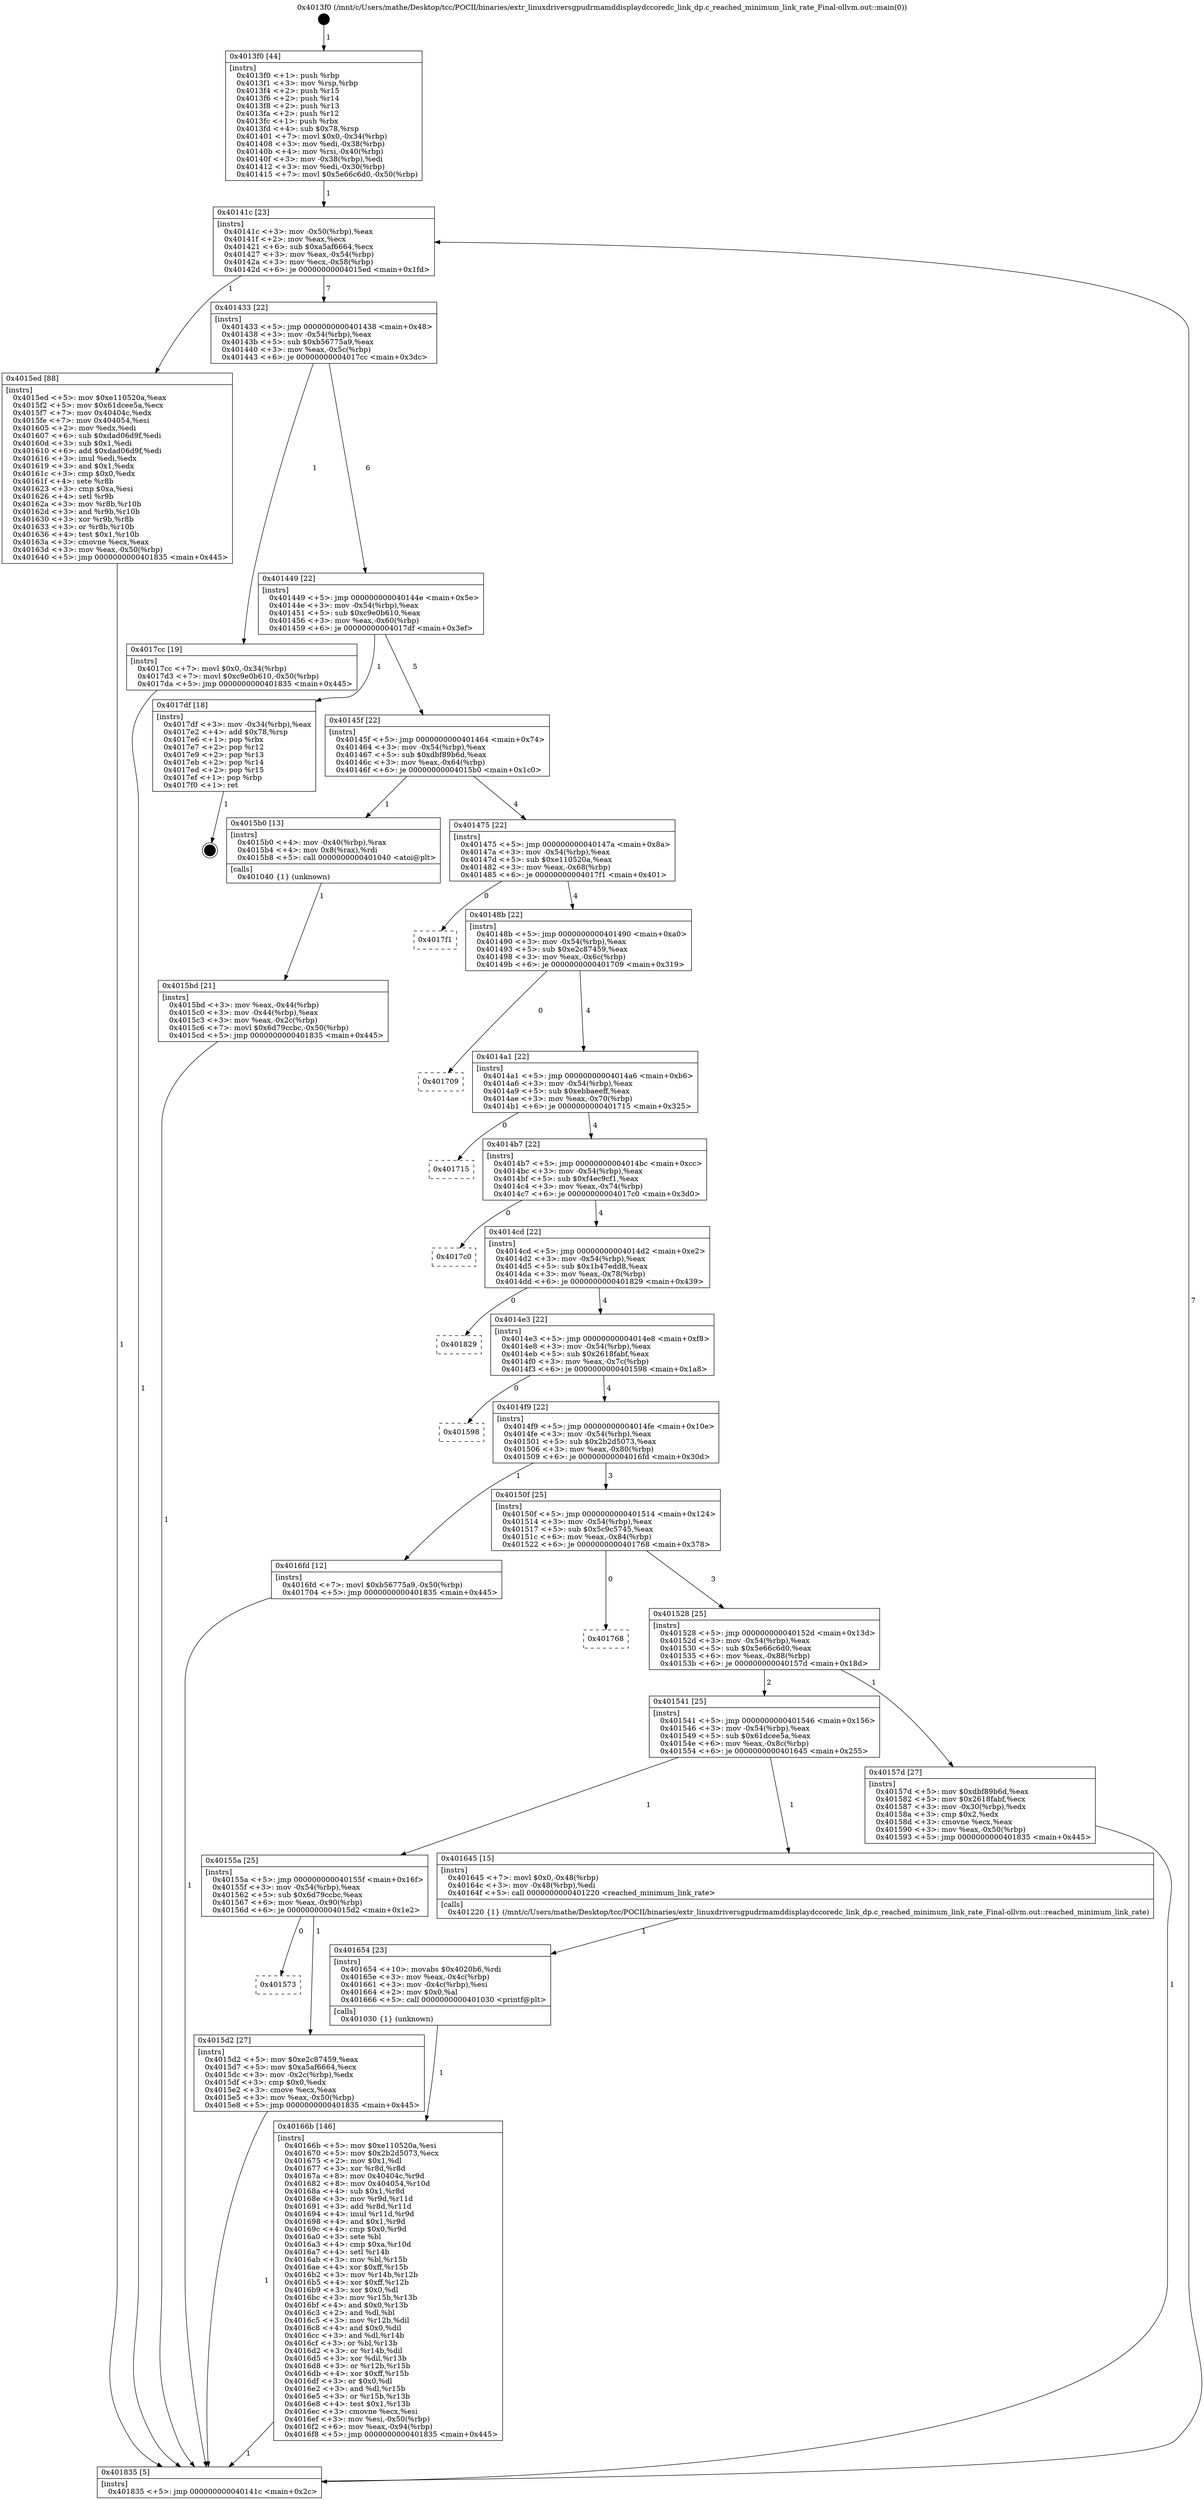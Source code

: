 digraph "0x4013f0" {
  label = "0x4013f0 (/mnt/c/Users/mathe/Desktop/tcc/POCII/binaries/extr_linuxdriversgpudrmamddisplaydccoredc_link_dp.c_reached_minimum_link_rate_Final-ollvm.out::main(0))"
  labelloc = "t"
  node[shape=record]

  Entry [label="",width=0.3,height=0.3,shape=circle,fillcolor=black,style=filled]
  "0x40141c" [label="{
     0x40141c [23]\l
     | [instrs]\l
     &nbsp;&nbsp;0x40141c \<+3\>: mov -0x50(%rbp),%eax\l
     &nbsp;&nbsp;0x40141f \<+2\>: mov %eax,%ecx\l
     &nbsp;&nbsp;0x401421 \<+6\>: sub $0xa5af6664,%ecx\l
     &nbsp;&nbsp;0x401427 \<+3\>: mov %eax,-0x54(%rbp)\l
     &nbsp;&nbsp;0x40142a \<+3\>: mov %ecx,-0x58(%rbp)\l
     &nbsp;&nbsp;0x40142d \<+6\>: je 00000000004015ed \<main+0x1fd\>\l
  }"]
  "0x4015ed" [label="{
     0x4015ed [88]\l
     | [instrs]\l
     &nbsp;&nbsp;0x4015ed \<+5\>: mov $0xe110520a,%eax\l
     &nbsp;&nbsp;0x4015f2 \<+5\>: mov $0x61dcee5a,%ecx\l
     &nbsp;&nbsp;0x4015f7 \<+7\>: mov 0x40404c,%edx\l
     &nbsp;&nbsp;0x4015fe \<+7\>: mov 0x404054,%esi\l
     &nbsp;&nbsp;0x401605 \<+2\>: mov %edx,%edi\l
     &nbsp;&nbsp;0x401607 \<+6\>: sub $0xdad06d9f,%edi\l
     &nbsp;&nbsp;0x40160d \<+3\>: sub $0x1,%edi\l
     &nbsp;&nbsp;0x401610 \<+6\>: add $0xdad06d9f,%edi\l
     &nbsp;&nbsp;0x401616 \<+3\>: imul %edi,%edx\l
     &nbsp;&nbsp;0x401619 \<+3\>: and $0x1,%edx\l
     &nbsp;&nbsp;0x40161c \<+3\>: cmp $0x0,%edx\l
     &nbsp;&nbsp;0x40161f \<+4\>: sete %r8b\l
     &nbsp;&nbsp;0x401623 \<+3\>: cmp $0xa,%esi\l
     &nbsp;&nbsp;0x401626 \<+4\>: setl %r9b\l
     &nbsp;&nbsp;0x40162a \<+3\>: mov %r8b,%r10b\l
     &nbsp;&nbsp;0x40162d \<+3\>: and %r9b,%r10b\l
     &nbsp;&nbsp;0x401630 \<+3\>: xor %r9b,%r8b\l
     &nbsp;&nbsp;0x401633 \<+3\>: or %r8b,%r10b\l
     &nbsp;&nbsp;0x401636 \<+4\>: test $0x1,%r10b\l
     &nbsp;&nbsp;0x40163a \<+3\>: cmovne %ecx,%eax\l
     &nbsp;&nbsp;0x40163d \<+3\>: mov %eax,-0x50(%rbp)\l
     &nbsp;&nbsp;0x401640 \<+5\>: jmp 0000000000401835 \<main+0x445\>\l
  }"]
  "0x401433" [label="{
     0x401433 [22]\l
     | [instrs]\l
     &nbsp;&nbsp;0x401433 \<+5\>: jmp 0000000000401438 \<main+0x48\>\l
     &nbsp;&nbsp;0x401438 \<+3\>: mov -0x54(%rbp),%eax\l
     &nbsp;&nbsp;0x40143b \<+5\>: sub $0xb56775a9,%eax\l
     &nbsp;&nbsp;0x401440 \<+3\>: mov %eax,-0x5c(%rbp)\l
     &nbsp;&nbsp;0x401443 \<+6\>: je 00000000004017cc \<main+0x3dc\>\l
  }"]
  Exit [label="",width=0.3,height=0.3,shape=circle,fillcolor=black,style=filled,peripheries=2]
  "0x4017cc" [label="{
     0x4017cc [19]\l
     | [instrs]\l
     &nbsp;&nbsp;0x4017cc \<+7\>: movl $0x0,-0x34(%rbp)\l
     &nbsp;&nbsp;0x4017d3 \<+7\>: movl $0xc9e0b610,-0x50(%rbp)\l
     &nbsp;&nbsp;0x4017da \<+5\>: jmp 0000000000401835 \<main+0x445\>\l
  }"]
  "0x401449" [label="{
     0x401449 [22]\l
     | [instrs]\l
     &nbsp;&nbsp;0x401449 \<+5\>: jmp 000000000040144e \<main+0x5e\>\l
     &nbsp;&nbsp;0x40144e \<+3\>: mov -0x54(%rbp),%eax\l
     &nbsp;&nbsp;0x401451 \<+5\>: sub $0xc9e0b610,%eax\l
     &nbsp;&nbsp;0x401456 \<+3\>: mov %eax,-0x60(%rbp)\l
     &nbsp;&nbsp;0x401459 \<+6\>: je 00000000004017df \<main+0x3ef\>\l
  }"]
  "0x40166b" [label="{
     0x40166b [146]\l
     | [instrs]\l
     &nbsp;&nbsp;0x40166b \<+5\>: mov $0xe110520a,%esi\l
     &nbsp;&nbsp;0x401670 \<+5\>: mov $0x2b2d5073,%ecx\l
     &nbsp;&nbsp;0x401675 \<+2\>: mov $0x1,%dl\l
     &nbsp;&nbsp;0x401677 \<+3\>: xor %r8d,%r8d\l
     &nbsp;&nbsp;0x40167a \<+8\>: mov 0x40404c,%r9d\l
     &nbsp;&nbsp;0x401682 \<+8\>: mov 0x404054,%r10d\l
     &nbsp;&nbsp;0x40168a \<+4\>: sub $0x1,%r8d\l
     &nbsp;&nbsp;0x40168e \<+3\>: mov %r9d,%r11d\l
     &nbsp;&nbsp;0x401691 \<+3\>: add %r8d,%r11d\l
     &nbsp;&nbsp;0x401694 \<+4\>: imul %r11d,%r9d\l
     &nbsp;&nbsp;0x401698 \<+4\>: and $0x1,%r9d\l
     &nbsp;&nbsp;0x40169c \<+4\>: cmp $0x0,%r9d\l
     &nbsp;&nbsp;0x4016a0 \<+3\>: sete %bl\l
     &nbsp;&nbsp;0x4016a3 \<+4\>: cmp $0xa,%r10d\l
     &nbsp;&nbsp;0x4016a7 \<+4\>: setl %r14b\l
     &nbsp;&nbsp;0x4016ab \<+3\>: mov %bl,%r15b\l
     &nbsp;&nbsp;0x4016ae \<+4\>: xor $0xff,%r15b\l
     &nbsp;&nbsp;0x4016b2 \<+3\>: mov %r14b,%r12b\l
     &nbsp;&nbsp;0x4016b5 \<+4\>: xor $0xff,%r12b\l
     &nbsp;&nbsp;0x4016b9 \<+3\>: xor $0x0,%dl\l
     &nbsp;&nbsp;0x4016bc \<+3\>: mov %r15b,%r13b\l
     &nbsp;&nbsp;0x4016bf \<+4\>: and $0x0,%r13b\l
     &nbsp;&nbsp;0x4016c3 \<+2\>: and %dl,%bl\l
     &nbsp;&nbsp;0x4016c5 \<+3\>: mov %r12b,%dil\l
     &nbsp;&nbsp;0x4016c8 \<+4\>: and $0x0,%dil\l
     &nbsp;&nbsp;0x4016cc \<+3\>: and %dl,%r14b\l
     &nbsp;&nbsp;0x4016cf \<+3\>: or %bl,%r13b\l
     &nbsp;&nbsp;0x4016d2 \<+3\>: or %r14b,%dil\l
     &nbsp;&nbsp;0x4016d5 \<+3\>: xor %dil,%r13b\l
     &nbsp;&nbsp;0x4016d8 \<+3\>: or %r12b,%r15b\l
     &nbsp;&nbsp;0x4016db \<+4\>: xor $0xff,%r15b\l
     &nbsp;&nbsp;0x4016df \<+3\>: or $0x0,%dl\l
     &nbsp;&nbsp;0x4016e2 \<+3\>: and %dl,%r15b\l
     &nbsp;&nbsp;0x4016e5 \<+3\>: or %r15b,%r13b\l
     &nbsp;&nbsp;0x4016e8 \<+4\>: test $0x1,%r13b\l
     &nbsp;&nbsp;0x4016ec \<+3\>: cmovne %ecx,%esi\l
     &nbsp;&nbsp;0x4016ef \<+3\>: mov %esi,-0x50(%rbp)\l
     &nbsp;&nbsp;0x4016f2 \<+6\>: mov %eax,-0x94(%rbp)\l
     &nbsp;&nbsp;0x4016f8 \<+5\>: jmp 0000000000401835 \<main+0x445\>\l
  }"]
  "0x4017df" [label="{
     0x4017df [18]\l
     | [instrs]\l
     &nbsp;&nbsp;0x4017df \<+3\>: mov -0x34(%rbp),%eax\l
     &nbsp;&nbsp;0x4017e2 \<+4\>: add $0x78,%rsp\l
     &nbsp;&nbsp;0x4017e6 \<+1\>: pop %rbx\l
     &nbsp;&nbsp;0x4017e7 \<+2\>: pop %r12\l
     &nbsp;&nbsp;0x4017e9 \<+2\>: pop %r13\l
     &nbsp;&nbsp;0x4017eb \<+2\>: pop %r14\l
     &nbsp;&nbsp;0x4017ed \<+2\>: pop %r15\l
     &nbsp;&nbsp;0x4017ef \<+1\>: pop %rbp\l
     &nbsp;&nbsp;0x4017f0 \<+1\>: ret\l
  }"]
  "0x40145f" [label="{
     0x40145f [22]\l
     | [instrs]\l
     &nbsp;&nbsp;0x40145f \<+5\>: jmp 0000000000401464 \<main+0x74\>\l
     &nbsp;&nbsp;0x401464 \<+3\>: mov -0x54(%rbp),%eax\l
     &nbsp;&nbsp;0x401467 \<+5\>: sub $0xdbf89b6d,%eax\l
     &nbsp;&nbsp;0x40146c \<+3\>: mov %eax,-0x64(%rbp)\l
     &nbsp;&nbsp;0x40146f \<+6\>: je 00000000004015b0 \<main+0x1c0\>\l
  }"]
  "0x401654" [label="{
     0x401654 [23]\l
     | [instrs]\l
     &nbsp;&nbsp;0x401654 \<+10\>: movabs $0x4020b6,%rdi\l
     &nbsp;&nbsp;0x40165e \<+3\>: mov %eax,-0x4c(%rbp)\l
     &nbsp;&nbsp;0x401661 \<+3\>: mov -0x4c(%rbp),%esi\l
     &nbsp;&nbsp;0x401664 \<+2\>: mov $0x0,%al\l
     &nbsp;&nbsp;0x401666 \<+5\>: call 0000000000401030 \<printf@plt\>\l
     | [calls]\l
     &nbsp;&nbsp;0x401030 \{1\} (unknown)\l
  }"]
  "0x4015b0" [label="{
     0x4015b0 [13]\l
     | [instrs]\l
     &nbsp;&nbsp;0x4015b0 \<+4\>: mov -0x40(%rbp),%rax\l
     &nbsp;&nbsp;0x4015b4 \<+4\>: mov 0x8(%rax),%rdi\l
     &nbsp;&nbsp;0x4015b8 \<+5\>: call 0000000000401040 \<atoi@plt\>\l
     | [calls]\l
     &nbsp;&nbsp;0x401040 \{1\} (unknown)\l
  }"]
  "0x401475" [label="{
     0x401475 [22]\l
     | [instrs]\l
     &nbsp;&nbsp;0x401475 \<+5\>: jmp 000000000040147a \<main+0x8a\>\l
     &nbsp;&nbsp;0x40147a \<+3\>: mov -0x54(%rbp),%eax\l
     &nbsp;&nbsp;0x40147d \<+5\>: sub $0xe110520a,%eax\l
     &nbsp;&nbsp;0x401482 \<+3\>: mov %eax,-0x68(%rbp)\l
     &nbsp;&nbsp;0x401485 \<+6\>: je 00000000004017f1 \<main+0x401\>\l
  }"]
  "0x401573" [label="{
     0x401573\l
  }", style=dashed]
  "0x4017f1" [label="{
     0x4017f1\l
  }", style=dashed]
  "0x40148b" [label="{
     0x40148b [22]\l
     | [instrs]\l
     &nbsp;&nbsp;0x40148b \<+5\>: jmp 0000000000401490 \<main+0xa0\>\l
     &nbsp;&nbsp;0x401490 \<+3\>: mov -0x54(%rbp),%eax\l
     &nbsp;&nbsp;0x401493 \<+5\>: sub $0xe2c87459,%eax\l
     &nbsp;&nbsp;0x401498 \<+3\>: mov %eax,-0x6c(%rbp)\l
     &nbsp;&nbsp;0x40149b \<+6\>: je 0000000000401709 \<main+0x319\>\l
  }"]
  "0x4015d2" [label="{
     0x4015d2 [27]\l
     | [instrs]\l
     &nbsp;&nbsp;0x4015d2 \<+5\>: mov $0xe2c87459,%eax\l
     &nbsp;&nbsp;0x4015d7 \<+5\>: mov $0xa5af6664,%ecx\l
     &nbsp;&nbsp;0x4015dc \<+3\>: mov -0x2c(%rbp),%edx\l
     &nbsp;&nbsp;0x4015df \<+3\>: cmp $0x0,%edx\l
     &nbsp;&nbsp;0x4015e2 \<+3\>: cmove %ecx,%eax\l
     &nbsp;&nbsp;0x4015e5 \<+3\>: mov %eax,-0x50(%rbp)\l
     &nbsp;&nbsp;0x4015e8 \<+5\>: jmp 0000000000401835 \<main+0x445\>\l
  }"]
  "0x401709" [label="{
     0x401709\l
  }", style=dashed]
  "0x4014a1" [label="{
     0x4014a1 [22]\l
     | [instrs]\l
     &nbsp;&nbsp;0x4014a1 \<+5\>: jmp 00000000004014a6 \<main+0xb6\>\l
     &nbsp;&nbsp;0x4014a6 \<+3\>: mov -0x54(%rbp),%eax\l
     &nbsp;&nbsp;0x4014a9 \<+5\>: sub $0xebbaeeff,%eax\l
     &nbsp;&nbsp;0x4014ae \<+3\>: mov %eax,-0x70(%rbp)\l
     &nbsp;&nbsp;0x4014b1 \<+6\>: je 0000000000401715 \<main+0x325\>\l
  }"]
  "0x40155a" [label="{
     0x40155a [25]\l
     | [instrs]\l
     &nbsp;&nbsp;0x40155a \<+5\>: jmp 000000000040155f \<main+0x16f\>\l
     &nbsp;&nbsp;0x40155f \<+3\>: mov -0x54(%rbp),%eax\l
     &nbsp;&nbsp;0x401562 \<+5\>: sub $0x6d79ccbc,%eax\l
     &nbsp;&nbsp;0x401567 \<+6\>: mov %eax,-0x90(%rbp)\l
     &nbsp;&nbsp;0x40156d \<+6\>: je 00000000004015d2 \<main+0x1e2\>\l
  }"]
  "0x401715" [label="{
     0x401715\l
  }", style=dashed]
  "0x4014b7" [label="{
     0x4014b7 [22]\l
     | [instrs]\l
     &nbsp;&nbsp;0x4014b7 \<+5\>: jmp 00000000004014bc \<main+0xcc\>\l
     &nbsp;&nbsp;0x4014bc \<+3\>: mov -0x54(%rbp),%eax\l
     &nbsp;&nbsp;0x4014bf \<+5\>: sub $0xf4ec9cf1,%eax\l
     &nbsp;&nbsp;0x4014c4 \<+3\>: mov %eax,-0x74(%rbp)\l
     &nbsp;&nbsp;0x4014c7 \<+6\>: je 00000000004017c0 \<main+0x3d0\>\l
  }"]
  "0x401645" [label="{
     0x401645 [15]\l
     | [instrs]\l
     &nbsp;&nbsp;0x401645 \<+7\>: movl $0x0,-0x48(%rbp)\l
     &nbsp;&nbsp;0x40164c \<+3\>: mov -0x48(%rbp),%edi\l
     &nbsp;&nbsp;0x40164f \<+5\>: call 0000000000401220 \<reached_minimum_link_rate\>\l
     | [calls]\l
     &nbsp;&nbsp;0x401220 \{1\} (/mnt/c/Users/mathe/Desktop/tcc/POCII/binaries/extr_linuxdriversgpudrmamddisplaydccoredc_link_dp.c_reached_minimum_link_rate_Final-ollvm.out::reached_minimum_link_rate)\l
  }"]
  "0x4017c0" [label="{
     0x4017c0\l
  }", style=dashed]
  "0x4014cd" [label="{
     0x4014cd [22]\l
     | [instrs]\l
     &nbsp;&nbsp;0x4014cd \<+5\>: jmp 00000000004014d2 \<main+0xe2\>\l
     &nbsp;&nbsp;0x4014d2 \<+3\>: mov -0x54(%rbp),%eax\l
     &nbsp;&nbsp;0x4014d5 \<+5\>: sub $0x1b47edd8,%eax\l
     &nbsp;&nbsp;0x4014da \<+3\>: mov %eax,-0x78(%rbp)\l
     &nbsp;&nbsp;0x4014dd \<+6\>: je 0000000000401829 \<main+0x439\>\l
  }"]
  "0x4015bd" [label="{
     0x4015bd [21]\l
     | [instrs]\l
     &nbsp;&nbsp;0x4015bd \<+3\>: mov %eax,-0x44(%rbp)\l
     &nbsp;&nbsp;0x4015c0 \<+3\>: mov -0x44(%rbp),%eax\l
     &nbsp;&nbsp;0x4015c3 \<+3\>: mov %eax,-0x2c(%rbp)\l
     &nbsp;&nbsp;0x4015c6 \<+7\>: movl $0x6d79ccbc,-0x50(%rbp)\l
     &nbsp;&nbsp;0x4015cd \<+5\>: jmp 0000000000401835 \<main+0x445\>\l
  }"]
  "0x401829" [label="{
     0x401829\l
  }", style=dashed]
  "0x4014e3" [label="{
     0x4014e3 [22]\l
     | [instrs]\l
     &nbsp;&nbsp;0x4014e3 \<+5\>: jmp 00000000004014e8 \<main+0xf8\>\l
     &nbsp;&nbsp;0x4014e8 \<+3\>: mov -0x54(%rbp),%eax\l
     &nbsp;&nbsp;0x4014eb \<+5\>: sub $0x2618fabf,%eax\l
     &nbsp;&nbsp;0x4014f0 \<+3\>: mov %eax,-0x7c(%rbp)\l
     &nbsp;&nbsp;0x4014f3 \<+6\>: je 0000000000401598 \<main+0x1a8\>\l
  }"]
  "0x4013f0" [label="{
     0x4013f0 [44]\l
     | [instrs]\l
     &nbsp;&nbsp;0x4013f0 \<+1\>: push %rbp\l
     &nbsp;&nbsp;0x4013f1 \<+3\>: mov %rsp,%rbp\l
     &nbsp;&nbsp;0x4013f4 \<+2\>: push %r15\l
     &nbsp;&nbsp;0x4013f6 \<+2\>: push %r14\l
     &nbsp;&nbsp;0x4013f8 \<+2\>: push %r13\l
     &nbsp;&nbsp;0x4013fa \<+2\>: push %r12\l
     &nbsp;&nbsp;0x4013fc \<+1\>: push %rbx\l
     &nbsp;&nbsp;0x4013fd \<+4\>: sub $0x78,%rsp\l
     &nbsp;&nbsp;0x401401 \<+7\>: movl $0x0,-0x34(%rbp)\l
     &nbsp;&nbsp;0x401408 \<+3\>: mov %edi,-0x38(%rbp)\l
     &nbsp;&nbsp;0x40140b \<+4\>: mov %rsi,-0x40(%rbp)\l
     &nbsp;&nbsp;0x40140f \<+3\>: mov -0x38(%rbp),%edi\l
     &nbsp;&nbsp;0x401412 \<+3\>: mov %edi,-0x30(%rbp)\l
     &nbsp;&nbsp;0x401415 \<+7\>: movl $0x5e66c6d0,-0x50(%rbp)\l
  }"]
  "0x401598" [label="{
     0x401598\l
  }", style=dashed]
  "0x4014f9" [label="{
     0x4014f9 [22]\l
     | [instrs]\l
     &nbsp;&nbsp;0x4014f9 \<+5\>: jmp 00000000004014fe \<main+0x10e\>\l
     &nbsp;&nbsp;0x4014fe \<+3\>: mov -0x54(%rbp),%eax\l
     &nbsp;&nbsp;0x401501 \<+5\>: sub $0x2b2d5073,%eax\l
     &nbsp;&nbsp;0x401506 \<+3\>: mov %eax,-0x80(%rbp)\l
     &nbsp;&nbsp;0x401509 \<+6\>: je 00000000004016fd \<main+0x30d\>\l
  }"]
  "0x401835" [label="{
     0x401835 [5]\l
     | [instrs]\l
     &nbsp;&nbsp;0x401835 \<+5\>: jmp 000000000040141c \<main+0x2c\>\l
  }"]
  "0x4016fd" [label="{
     0x4016fd [12]\l
     | [instrs]\l
     &nbsp;&nbsp;0x4016fd \<+7\>: movl $0xb56775a9,-0x50(%rbp)\l
     &nbsp;&nbsp;0x401704 \<+5\>: jmp 0000000000401835 \<main+0x445\>\l
  }"]
  "0x40150f" [label="{
     0x40150f [25]\l
     | [instrs]\l
     &nbsp;&nbsp;0x40150f \<+5\>: jmp 0000000000401514 \<main+0x124\>\l
     &nbsp;&nbsp;0x401514 \<+3\>: mov -0x54(%rbp),%eax\l
     &nbsp;&nbsp;0x401517 \<+5\>: sub $0x5c9c5745,%eax\l
     &nbsp;&nbsp;0x40151c \<+6\>: mov %eax,-0x84(%rbp)\l
     &nbsp;&nbsp;0x401522 \<+6\>: je 0000000000401768 \<main+0x378\>\l
  }"]
  "0x401541" [label="{
     0x401541 [25]\l
     | [instrs]\l
     &nbsp;&nbsp;0x401541 \<+5\>: jmp 0000000000401546 \<main+0x156\>\l
     &nbsp;&nbsp;0x401546 \<+3\>: mov -0x54(%rbp),%eax\l
     &nbsp;&nbsp;0x401549 \<+5\>: sub $0x61dcee5a,%eax\l
     &nbsp;&nbsp;0x40154e \<+6\>: mov %eax,-0x8c(%rbp)\l
     &nbsp;&nbsp;0x401554 \<+6\>: je 0000000000401645 \<main+0x255\>\l
  }"]
  "0x401768" [label="{
     0x401768\l
  }", style=dashed]
  "0x401528" [label="{
     0x401528 [25]\l
     | [instrs]\l
     &nbsp;&nbsp;0x401528 \<+5\>: jmp 000000000040152d \<main+0x13d\>\l
     &nbsp;&nbsp;0x40152d \<+3\>: mov -0x54(%rbp),%eax\l
     &nbsp;&nbsp;0x401530 \<+5\>: sub $0x5e66c6d0,%eax\l
     &nbsp;&nbsp;0x401535 \<+6\>: mov %eax,-0x88(%rbp)\l
     &nbsp;&nbsp;0x40153b \<+6\>: je 000000000040157d \<main+0x18d\>\l
  }"]
  "0x40157d" [label="{
     0x40157d [27]\l
     | [instrs]\l
     &nbsp;&nbsp;0x40157d \<+5\>: mov $0xdbf89b6d,%eax\l
     &nbsp;&nbsp;0x401582 \<+5\>: mov $0x2618fabf,%ecx\l
     &nbsp;&nbsp;0x401587 \<+3\>: mov -0x30(%rbp),%edx\l
     &nbsp;&nbsp;0x40158a \<+3\>: cmp $0x2,%edx\l
     &nbsp;&nbsp;0x40158d \<+3\>: cmovne %ecx,%eax\l
     &nbsp;&nbsp;0x401590 \<+3\>: mov %eax,-0x50(%rbp)\l
     &nbsp;&nbsp;0x401593 \<+5\>: jmp 0000000000401835 \<main+0x445\>\l
  }"]
  Entry -> "0x4013f0" [label=" 1"]
  "0x40141c" -> "0x4015ed" [label=" 1"]
  "0x40141c" -> "0x401433" [label=" 7"]
  "0x4017df" -> Exit [label=" 1"]
  "0x401433" -> "0x4017cc" [label=" 1"]
  "0x401433" -> "0x401449" [label=" 6"]
  "0x4017cc" -> "0x401835" [label=" 1"]
  "0x401449" -> "0x4017df" [label=" 1"]
  "0x401449" -> "0x40145f" [label=" 5"]
  "0x4016fd" -> "0x401835" [label=" 1"]
  "0x40145f" -> "0x4015b0" [label=" 1"]
  "0x40145f" -> "0x401475" [label=" 4"]
  "0x40166b" -> "0x401835" [label=" 1"]
  "0x401475" -> "0x4017f1" [label=" 0"]
  "0x401475" -> "0x40148b" [label=" 4"]
  "0x401654" -> "0x40166b" [label=" 1"]
  "0x40148b" -> "0x401709" [label=" 0"]
  "0x40148b" -> "0x4014a1" [label=" 4"]
  "0x401645" -> "0x401654" [label=" 1"]
  "0x4014a1" -> "0x401715" [label=" 0"]
  "0x4014a1" -> "0x4014b7" [label=" 4"]
  "0x4015d2" -> "0x401835" [label=" 1"]
  "0x4014b7" -> "0x4017c0" [label=" 0"]
  "0x4014b7" -> "0x4014cd" [label=" 4"]
  "0x40155a" -> "0x401573" [label=" 0"]
  "0x4014cd" -> "0x401829" [label=" 0"]
  "0x4014cd" -> "0x4014e3" [label=" 4"]
  "0x4015ed" -> "0x401835" [label=" 1"]
  "0x4014e3" -> "0x401598" [label=" 0"]
  "0x4014e3" -> "0x4014f9" [label=" 4"]
  "0x401541" -> "0x40155a" [label=" 1"]
  "0x4014f9" -> "0x4016fd" [label=" 1"]
  "0x4014f9" -> "0x40150f" [label=" 3"]
  "0x401541" -> "0x401645" [label=" 1"]
  "0x40150f" -> "0x401768" [label=" 0"]
  "0x40150f" -> "0x401528" [label=" 3"]
  "0x40155a" -> "0x4015d2" [label=" 1"]
  "0x401528" -> "0x40157d" [label=" 1"]
  "0x401528" -> "0x401541" [label=" 2"]
  "0x40157d" -> "0x401835" [label=" 1"]
  "0x4013f0" -> "0x40141c" [label=" 1"]
  "0x401835" -> "0x40141c" [label=" 7"]
  "0x4015b0" -> "0x4015bd" [label=" 1"]
  "0x4015bd" -> "0x401835" [label=" 1"]
}
